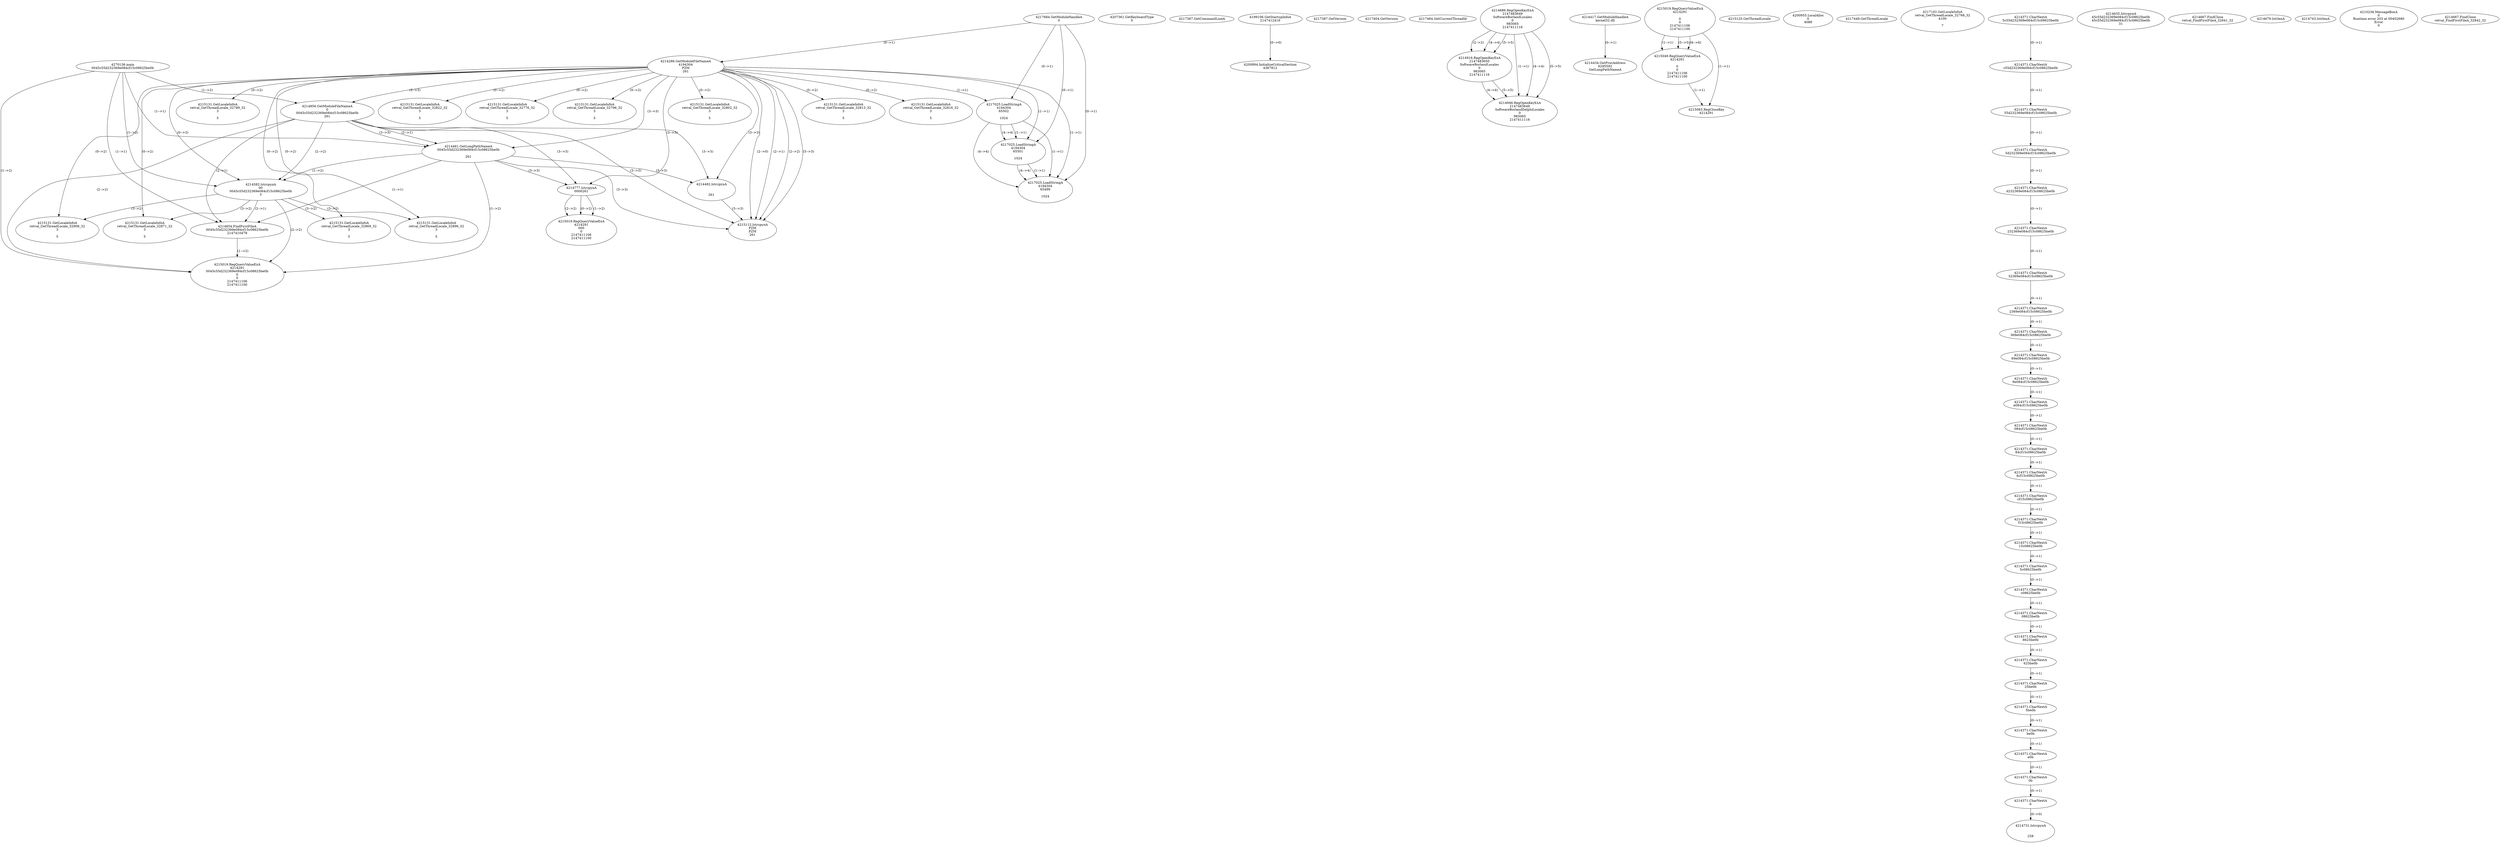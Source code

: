 // Global SCDG with merge call
digraph {
	0 [label="4270136.main
0045c55d232369e084cf15c08625be0b"]
	1 [label="4217684.GetModuleHandleA
0"]
	2 [label="4207361.GetKeyboardType
0"]
	3 [label="4217367.GetCommandLineA
"]
	4 [label="4199106.GetStartupInfoA
2147412416"]
	5 [label="4217387.GetVersion
"]
	6 [label="4217404.GetVersion
"]
	7 [label="4217464.GetCurrentThreadId
"]
	8 [label="4214286.GetModuleFileNameA
4194304
PZM
261"]
	1 -> 8 [label="(0-->1)"]
	9 [label="4214856.GetModuleFileNameA
0
0045c55d232369e084cf15c08625be0b
261"]
	0 -> 9 [label="(1-->2)"]
	8 -> 9 [label="(3-->3)"]
	10 [label="4214886.RegOpenKeyExA
2147483649
Software\Borland\Locales
0
983065
2147411116"]
	11 [label="4214916.RegOpenKeyExA
2147483650
Software\Borland\Locales
0
983065
2147411116"]
	10 -> 11 [label="(2-->2)"]
	10 -> 11 [label="(4-->4)"]
	10 -> 11 [label="(5-->5)"]
	12 [label="4214417.GetModuleHandleA
kernel32.dll"]
	13 [label="4214434.GetProcAddress
6295592
GetLongPathNameA"]
	12 -> 13 [label="(0-->1)"]
	14 [label="4214461.GetLongPathNameA
0045c55d232369e084cf15c08625be0b

261"]
	0 -> 14 [label="(1-->1)"]
	9 -> 14 [label="(2-->1)"]
	8 -> 14 [label="(3-->3)"]
	9 -> 14 [label="(3-->3)"]
	15 [label="4214482.lstrcpynA


261"]
	8 -> 15 [label="(3-->3)"]
	9 -> 15 [label="(3-->3)"]
	14 -> 15 [label="(3-->3)"]
	16 [label="4215019.RegQueryValueExA
4214291

0
0
2147411106
2147411100"]
	17 [label="4215049.RegQueryValueExA
4214291

0
0
2147411106
2147411100"]
	16 -> 17 [label="(1-->1)"]
	16 -> 17 [label="(5-->5)"]
	16 -> 17 [label="(6-->6)"]
	18 [label="4215083.RegCloseKey
4214291"]
	16 -> 18 [label="(1-->1)"]
	17 -> 18 [label="(1-->1)"]
	19 [label="4215112.lstrcpynA
PZM
PZM
261"]
	8 -> 19 [label="(2-->1)"]
	8 -> 19 [label="(2-->2)"]
	8 -> 19 [label="(3-->3)"]
	9 -> 19 [label="(3-->3)"]
	14 -> 19 [label="(3-->3)"]
	15 -> 19 [label="(3-->3)"]
	8 -> 19 [label="(2-->0)"]
	20 [label="4215125.GetThreadLocale
"]
	21 [label="4215131.GetLocaleInfoA
retval_GetThreadLocale_32802_32
3

5"]
	8 -> 21 [label="(0-->2)"]
	22 [label="4217025.LoadStringA
4194304
65502

1024"]
	1 -> 22 [label="(0-->1)"]
	8 -> 22 [label="(1-->1)"]
	23 [label="4217025.LoadStringA
4194304
65501

1024"]
	1 -> 23 [label="(0-->1)"]
	8 -> 23 [label="(1-->1)"]
	22 -> 23 [label="(1-->1)"]
	22 -> 23 [label="(4-->4)"]
	24 [label="4200894.InitializeCriticalSection
4367812"]
	4 -> 24 [label="(0-->0)"]
	25 [label="4200955.LocalAlloc
0
4088"]
	26 [label="4217449.GetThreadLocale
"]
	27 [label="4217102.GetLocaleInfoA
retval_GetThreadLocale_32768_32
4100

7"]
	28 [label="4214582.lstrcpynA
00
0045c55d232369e084cf15c08625be0b
3"]
	0 -> 28 [label="(1-->2)"]
	9 -> 28 [label="(2-->2)"]
	14 -> 28 [label="(1-->2)"]
	8 -> 28 [label="(0-->3)"]
	29 [label="4214371.CharNextA
5c55d232369e084cf15c08625be0b"]
	30 [label="4214371.CharNextA
c55d232369e084cf15c08625be0b"]
	29 -> 30 [label="(0-->1)"]
	31 [label="4214371.CharNextA
55d232369e084cf15c08625be0b"]
	30 -> 31 [label="(0-->1)"]
	32 [label="4214371.CharNextA
5d232369e084cf15c08625be0b"]
	31 -> 32 [label="(0-->1)"]
	33 [label="4214371.CharNextA
d232369e084cf15c08625be0b"]
	32 -> 33 [label="(0-->1)"]
	34 [label="4214371.CharNextA
232369e084cf15c08625be0b"]
	33 -> 34 [label="(0-->1)"]
	35 [label="4214371.CharNextA
32369e084cf15c08625be0b"]
	34 -> 35 [label="(0-->1)"]
	36 [label="4214371.CharNextA
2369e084cf15c08625be0b"]
	35 -> 36 [label="(0-->1)"]
	37 [label="4214371.CharNextA
369e084cf15c08625be0b"]
	36 -> 37 [label="(0-->1)"]
	38 [label="4214371.CharNextA
69e084cf15c08625be0b"]
	37 -> 38 [label="(0-->1)"]
	39 [label="4214371.CharNextA
9e084cf15c08625be0b"]
	38 -> 39 [label="(0-->1)"]
	40 [label="4214371.CharNextA
e084cf15c08625be0b"]
	39 -> 40 [label="(0-->1)"]
	41 [label="4214371.CharNextA
084cf15c08625be0b"]
	40 -> 41 [label="(0-->1)"]
	42 [label="4214371.CharNextA
84cf15c08625be0b"]
	41 -> 42 [label="(0-->1)"]
	43 [label="4214371.CharNextA
4cf15c08625be0b"]
	42 -> 43 [label="(0-->1)"]
	44 [label="4214371.CharNextA
cf15c08625be0b"]
	43 -> 44 [label="(0-->1)"]
	45 [label="4214371.CharNextA
f15c08625be0b"]
	44 -> 45 [label="(0-->1)"]
	46 [label="4214371.CharNextA
15c08625be0b"]
	45 -> 46 [label="(0-->1)"]
	47 [label="4214371.CharNextA
5c08625be0b"]
	46 -> 47 [label="(0-->1)"]
	48 [label="4214371.CharNextA
c08625be0b"]
	47 -> 48 [label="(0-->1)"]
	49 [label="4214371.CharNextA
08625be0b"]
	48 -> 49 [label="(0-->1)"]
	50 [label="4214371.CharNextA
8625be0b"]
	49 -> 50 [label="(0-->1)"]
	51 [label="4214371.CharNextA
625be0b"]
	50 -> 51 [label="(0-->1)"]
	52 [label="4214371.CharNextA
25be0b"]
	51 -> 52 [label="(0-->1)"]
	53 [label="4214371.CharNextA
5be0b"]
	52 -> 53 [label="(0-->1)"]
	54 [label="4214371.CharNextA
be0b"]
	53 -> 54 [label="(0-->1)"]
	55 [label="4214371.CharNextA
e0b"]
	54 -> 55 [label="(0-->1)"]
	56 [label="4214371.CharNextA
0b"]
	55 -> 56 [label="(0-->1)"]
	57 [label="4214371.CharNextA
b"]
	56 -> 57 [label="(0-->1)"]
	58 [label="4214635.lstrcpynA
45c55d232369e084cf15c08625be0b
45c55d232369e084cf15c08625be0b
31"]
	59 [label="4214654.FindFirstFileA
0045c55d232369e084cf15c08625be0b
2147410478"]
	0 -> 59 [label="(1-->1)"]
	9 -> 59 [label="(2-->1)"]
	14 -> 59 [label="(1-->1)"]
	28 -> 59 [label="(2-->1)"]
	60 [label="4215019.RegQueryValueExA
4214291
0045c55d232369e084cf15c08625be0b
0
0
2147411106
2147411100"]
	0 -> 60 [label="(1-->2)"]
	9 -> 60 [label="(2-->2)"]
	14 -> 60 [label="(1-->2)"]
	28 -> 60 [label="(2-->2)"]
	59 -> 60 [label="(1-->2)"]
	61 [label="4215131.GetLocaleInfoA
retval_GetThreadLocale_32896_32
3

5"]
	8 -> 61 [label="(0-->2)"]
	28 -> 61 [label="(3-->2)"]
	62 [label="4215131.GetLocaleInfoA
retval_GetThreadLocale_32813_32
3

5"]
	8 -> 62 [label="(0-->2)"]
	63 [label="4214667.FindClose
retval_FindFirstFileA_32841_32"]
	64 [label="4214679.lstrlenA
"]
	65 [label="4214731.lstrcpynA


258"]
	57 -> 65 [label="(0-->0)"]
	66 [label="4214743.lstrlenA
"]
	67 [label="4214777.lstrcpynA
00\
00\
261"]
	8 -> 67 [label="(3-->3)"]
	9 -> 67 [label="(3-->3)"]
	14 -> 67 [label="(3-->3)"]
	68 [label="4215019.RegQueryValueExA
4214291
00\
0
0
2147411106
2147411100"]
	67 -> 68 [label="(1-->2)"]
	67 -> 68 [label="(2-->2)"]
	67 -> 68 [label="(0-->2)"]
	69 [label="4215131.GetLocaleInfoA
retval_GetThreadLocale_32869_32
3

5"]
	8 -> 69 [label="(0-->2)"]
	28 -> 69 [label="(3-->2)"]
	70 [label="4210236.MessageBoxA
0
Runtime error 203 at 00402680
Error
0"]
	71 [label="4215131.GetLocaleInfoA
retval_GetThreadLocale_32816_32
3

5"]
	8 -> 71 [label="(0-->2)"]
	72 [label="4215131.GetLocaleInfoA
retval_GetThreadLocale_32789_32
3

5"]
	8 -> 72 [label="(0-->2)"]
	73 [label="4217025.LoadStringA
4194304
65499

1024"]
	1 -> 73 [label="(0-->1)"]
	8 -> 73 [label="(1-->1)"]
	22 -> 73 [label="(1-->1)"]
	23 -> 73 [label="(1-->1)"]
	22 -> 73 [label="(4-->4)"]
	23 -> 73 [label="(4-->4)"]
	74 [label="4214946.RegOpenKeyExA
2147483649
Software\Borland\Delphi\Locales
0
983065
2147411116"]
	10 -> 74 [label="(1-->1)"]
	10 -> 74 [label="(4-->4)"]
	11 -> 74 [label="(4-->4)"]
	10 -> 74 [label="(5-->5)"]
	11 -> 74 [label="(5-->5)"]
	75 [label="4215131.GetLocaleInfoA
retval_GetThreadLocale_32822_32
3

5"]
	8 -> 75 [label="(0-->2)"]
	76 [label="4215131.GetLocaleInfoA
retval_GetThreadLocale_32776_32
3

5"]
	8 -> 76 [label="(0-->2)"]
	77 [label="4214667.FindClose
retval_FindFirstFileA_32842_32"]
	78 [label="4215131.GetLocaleInfoA
retval_GetThreadLocale_32908_32
3

5"]
	8 -> 78 [label="(0-->2)"]
	28 -> 78 [label="(3-->2)"]
	79 [label="4215131.GetLocaleInfoA
retval_GetThreadLocale_32796_32
3

5"]
	8 -> 79 [label="(0-->2)"]
	80 [label="4215131.GetLocaleInfoA
retval_GetThreadLocale_32871_32
3

5"]
	8 -> 80 [label="(0-->2)"]
	28 -> 80 [label="(3-->2)"]
}
